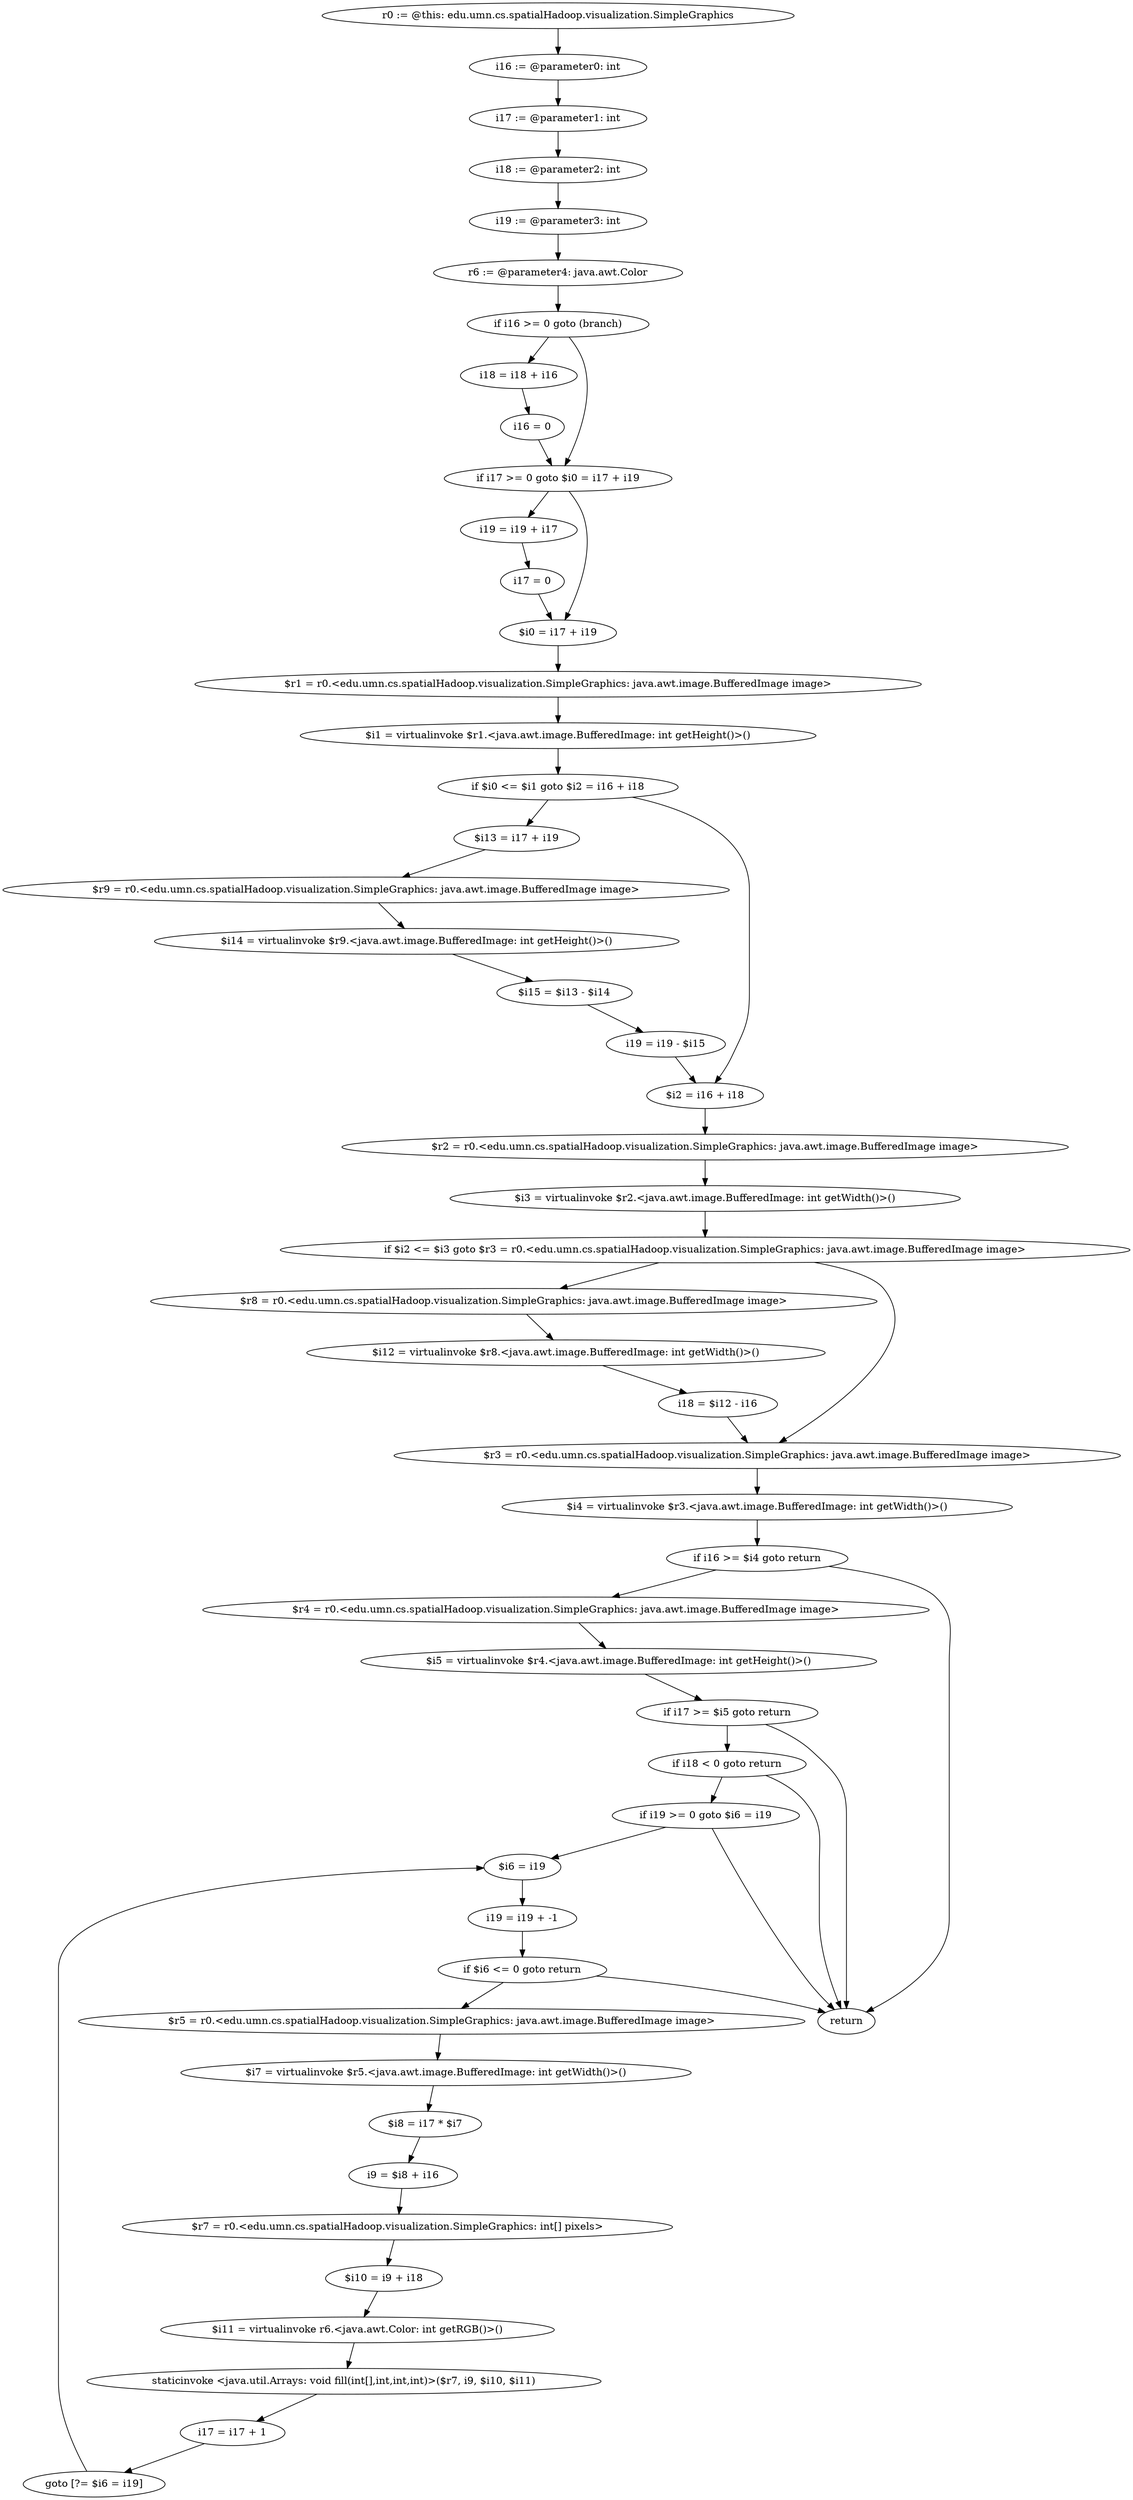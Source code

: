 digraph "unitGraph" {
    "r0 := @this: edu.umn.cs.spatialHadoop.visualization.SimpleGraphics"
    "i16 := @parameter0: int"
    "i17 := @parameter1: int"
    "i18 := @parameter2: int"
    "i19 := @parameter3: int"
    "r6 := @parameter4: java.awt.Color"
    "if i16 >= 0 goto (branch)"
    "i18 = i18 + i16"
    "i16 = 0"
    "if i17 >= 0 goto $i0 = i17 + i19"
    "i19 = i19 + i17"
    "i17 = 0"
    "$i0 = i17 + i19"
    "$r1 = r0.<edu.umn.cs.spatialHadoop.visualization.SimpleGraphics: java.awt.image.BufferedImage image>"
    "$i1 = virtualinvoke $r1.<java.awt.image.BufferedImage: int getHeight()>()"
    "if $i0 <= $i1 goto $i2 = i16 + i18"
    "$i13 = i17 + i19"
    "$r9 = r0.<edu.umn.cs.spatialHadoop.visualization.SimpleGraphics: java.awt.image.BufferedImage image>"
    "$i14 = virtualinvoke $r9.<java.awt.image.BufferedImage: int getHeight()>()"
    "$i15 = $i13 - $i14"
    "i19 = i19 - $i15"
    "$i2 = i16 + i18"
    "$r2 = r0.<edu.umn.cs.spatialHadoop.visualization.SimpleGraphics: java.awt.image.BufferedImage image>"
    "$i3 = virtualinvoke $r2.<java.awt.image.BufferedImage: int getWidth()>()"
    "if $i2 <= $i3 goto $r3 = r0.<edu.umn.cs.spatialHadoop.visualization.SimpleGraphics: java.awt.image.BufferedImage image>"
    "$r8 = r0.<edu.umn.cs.spatialHadoop.visualization.SimpleGraphics: java.awt.image.BufferedImage image>"
    "$i12 = virtualinvoke $r8.<java.awt.image.BufferedImage: int getWidth()>()"
    "i18 = $i12 - i16"
    "$r3 = r0.<edu.umn.cs.spatialHadoop.visualization.SimpleGraphics: java.awt.image.BufferedImage image>"
    "$i4 = virtualinvoke $r3.<java.awt.image.BufferedImage: int getWidth()>()"
    "if i16 >= $i4 goto return"
    "$r4 = r0.<edu.umn.cs.spatialHadoop.visualization.SimpleGraphics: java.awt.image.BufferedImage image>"
    "$i5 = virtualinvoke $r4.<java.awt.image.BufferedImage: int getHeight()>()"
    "if i17 >= $i5 goto return"
    "if i18 < 0 goto return"
    "if i19 >= 0 goto $i6 = i19"
    "return"
    "$i6 = i19"
    "i19 = i19 + -1"
    "if $i6 <= 0 goto return"
    "$r5 = r0.<edu.umn.cs.spatialHadoop.visualization.SimpleGraphics: java.awt.image.BufferedImage image>"
    "$i7 = virtualinvoke $r5.<java.awt.image.BufferedImage: int getWidth()>()"
    "$i8 = i17 * $i7"
    "i9 = $i8 + i16"
    "$r7 = r0.<edu.umn.cs.spatialHadoop.visualization.SimpleGraphics: int[] pixels>"
    "$i10 = i9 + i18"
    "$i11 = virtualinvoke r6.<java.awt.Color: int getRGB()>()"
    "staticinvoke <java.util.Arrays: void fill(int[],int,int,int)>($r7, i9, $i10, $i11)"
    "i17 = i17 + 1"
    "goto [?= $i6 = i19]"
    "r0 := @this: edu.umn.cs.spatialHadoop.visualization.SimpleGraphics"->"i16 := @parameter0: int";
    "i16 := @parameter0: int"->"i17 := @parameter1: int";
    "i17 := @parameter1: int"->"i18 := @parameter2: int";
    "i18 := @parameter2: int"->"i19 := @parameter3: int";
    "i19 := @parameter3: int"->"r6 := @parameter4: java.awt.Color";
    "r6 := @parameter4: java.awt.Color"->"if i16 >= 0 goto (branch)";
    "if i16 >= 0 goto (branch)"->"i18 = i18 + i16";
    "if i16 >= 0 goto (branch)"->"if i17 >= 0 goto $i0 = i17 + i19";
    "i18 = i18 + i16"->"i16 = 0";
    "i16 = 0"->"if i17 >= 0 goto $i0 = i17 + i19";
    "if i17 >= 0 goto $i0 = i17 + i19"->"i19 = i19 + i17";
    "if i17 >= 0 goto $i0 = i17 + i19"->"$i0 = i17 + i19";
    "i19 = i19 + i17"->"i17 = 0";
    "i17 = 0"->"$i0 = i17 + i19";
    "$i0 = i17 + i19"->"$r1 = r0.<edu.umn.cs.spatialHadoop.visualization.SimpleGraphics: java.awt.image.BufferedImage image>";
    "$r1 = r0.<edu.umn.cs.spatialHadoop.visualization.SimpleGraphics: java.awt.image.BufferedImage image>"->"$i1 = virtualinvoke $r1.<java.awt.image.BufferedImage: int getHeight()>()";
    "$i1 = virtualinvoke $r1.<java.awt.image.BufferedImage: int getHeight()>()"->"if $i0 <= $i1 goto $i2 = i16 + i18";
    "if $i0 <= $i1 goto $i2 = i16 + i18"->"$i13 = i17 + i19";
    "if $i0 <= $i1 goto $i2 = i16 + i18"->"$i2 = i16 + i18";
    "$i13 = i17 + i19"->"$r9 = r0.<edu.umn.cs.spatialHadoop.visualization.SimpleGraphics: java.awt.image.BufferedImage image>";
    "$r9 = r0.<edu.umn.cs.spatialHadoop.visualization.SimpleGraphics: java.awt.image.BufferedImage image>"->"$i14 = virtualinvoke $r9.<java.awt.image.BufferedImage: int getHeight()>()";
    "$i14 = virtualinvoke $r9.<java.awt.image.BufferedImage: int getHeight()>()"->"$i15 = $i13 - $i14";
    "$i15 = $i13 - $i14"->"i19 = i19 - $i15";
    "i19 = i19 - $i15"->"$i2 = i16 + i18";
    "$i2 = i16 + i18"->"$r2 = r0.<edu.umn.cs.spatialHadoop.visualization.SimpleGraphics: java.awt.image.BufferedImage image>";
    "$r2 = r0.<edu.umn.cs.spatialHadoop.visualization.SimpleGraphics: java.awt.image.BufferedImage image>"->"$i3 = virtualinvoke $r2.<java.awt.image.BufferedImage: int getWidth()>()";
    "$i3 = virtualinvoke $r2.<java.awt.image.BufferedImage: int getWidth()>()"->"if $i2 <= $i3 goto $r3 = r0.<edu.umn.cs.spatialHadoop.visualization.SimpleGraphics: java.awt.image.BufferedImage image>";
    "if $i2 <= $i3 goto $r3 = r0.<edu.umn.cs.spatialHadoop.visualization.SimpleGraphics: java.awt.image.BufferedImage image>"->"$r8 = r0.<edu.umn.cs.spatialHadoop.visualization.SimpleGraphics: java.awt.image.BufferedImage image>";
    "if $i2 <= $i3 goto $r3 = r0.<edu.umn.cs.spatialHadoop.visualization.SimpleGraphics: java.awt.image.BufferedImage image>"->"$r3 = r0.<edu.umn.cs.spatialHadoop.visualization.SimpleGraphics: java.awt.image.BufferedImage image>";
    "$r8 = r0.<edu.umn.cs.spatialHadoop.visualization.SimpleGraphics: java.awt.image.BufferedImage image>"->"$i12 = virtualinvoke $r8.<java.awt.image.BufferedImage: int getWidth()>()";
    "$i12 = virtualinvoke $r8.<java.awt.image.BufferedImage: int getWidth()>()"->"i18 = $i12 - i16";
    "i18 = $i12 - i16"->"$r3 = r0.<edu.umn.cs.spatialHadoop.visualization.SimpleGraphics: java.awt.image.BufferedImage image>";
    "$r3 = r0.<edu.umn.cs.spatialHadoop.visualization.SimpleGraphics: java.awt.image.BufferedImage image>"->"$i4 = virtualinvoke $r3.<java.awt.image.BufferedImage: int getWidth()>()";
    "$i4 = virtualinvoke $r3.<java.awt.image.BufferedImage: int getWidth()>()"->"if i16 >= $i4 goto return";
    "if i16 >= $i4 goto return"->"$r4 = r0.<edu.umn.cs.spatialHadoop.visualization.SimpleGraphics: java.awt.image.BufferedImage image>";
    "if i16 >= $i4 goto return"->"return";
    "$r4 = r0.<edu.umn.cs.spatialHadoop.visualization.SimpleGraphics: java.awt.image.BufferedImage image>"->"$i5 = virtualinvoke $r4.<java.awt.image.BufferedImage: int getHeight()>()";
    "$i5 = virtualinvoke $r4.<java.awt.image.BufferedImage: int getHeight()>()"->"if i17 >= $i5 goto return";
    "if i17 >= $i5 goto return"->"if i18 < 0 goto return";
    "if i17 >= $i5 goto return"->"return";
    "if i18 < 0 goto return"->"if i19 >= 0 goto $i6 = i19";
    "if i18 < 0 goto return"->"return";
    "if i19 >= 0 goto $i6 = i19"->"return";
    "if i19 >= 0 goto $i6 = i19"->"$i6 = i19";
    "$i6 = i19"->"i19 = i19 + -1";
    "i19 = i19 + -1"->"if $i6 <= 0 goto return";
    "if $i6 <= 0 goto return"->"$r5 = r0.<edu.umn.cs.spatialHadoop.visualization.SimpleGraphics: java.awt.image.BufferedImage image>";
    "if $i6 <= 0 goto return"->"return";
    "$r5 = r0.<edu.umn.cs.spatialHadoop.visualization.SimpleGraphics: java.awt.image.BufferedImage image>"->"$i7 = virtualinvoke $r5.<java.awt.image.BufferedImage: int getWidth()>()";
    "$i7 = virtualinvoke $r5.<java.awt.image.BufferedImage: int getWidth()>()"->"$i8 = i17 * $i7";
    "$i8 = i17 * $i7"->"i9 = $i8 + i16";
    "i9 = $i8 + i16"->"$r7 = r0.<edu.umn.cs.spatialHadoop.visualization.SimpleGraphics: int[] pixels>";
    "$r7 = r0.<edu.umn.cs.spatialHadoop.visualization.SimpleGraphics: int[] pixels>"->"$i10 = i9 + i18";
    "$i10 = i9 + i18"->"$i11 = virtualinvoke r6.<java.awt.Color: int getRGB()>()";
    "$i11 = virtualinvoke r6.<java.awt.Color: int getRGB()>()"->"staticinvoke <java.util.Arrays: void fill(int[],int,int,int)>($r7, i9, $i10, $i11)";
    "staticinvoke <java.util.Arrays: void fill(int[],int,int,int)>($r7, i9, $i10, $i11)"->"i17 = i17 + 1";
    "i17 = i17 + 1"->"goto [?= $i6 = i19]";
    "goto [?= $i6 = i19]"->"$i6 = i19";
}
